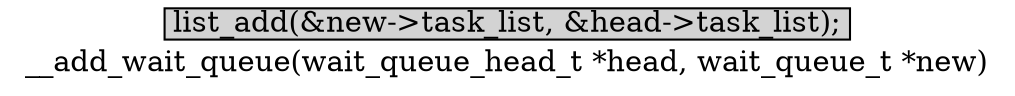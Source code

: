 digraph __add_wait_queue{
        label="__add_wait_queue(wait_queue_head_t *head, wait_queue_t *new)";
        size="10,18";
        ratio=filled;
        
		node[style=filled, shape = box, margin="0.05,0.005",height="0.1",width="0.1"];

		list_add[label="list_add(&new->task_list, &head->task_list);"];
}

